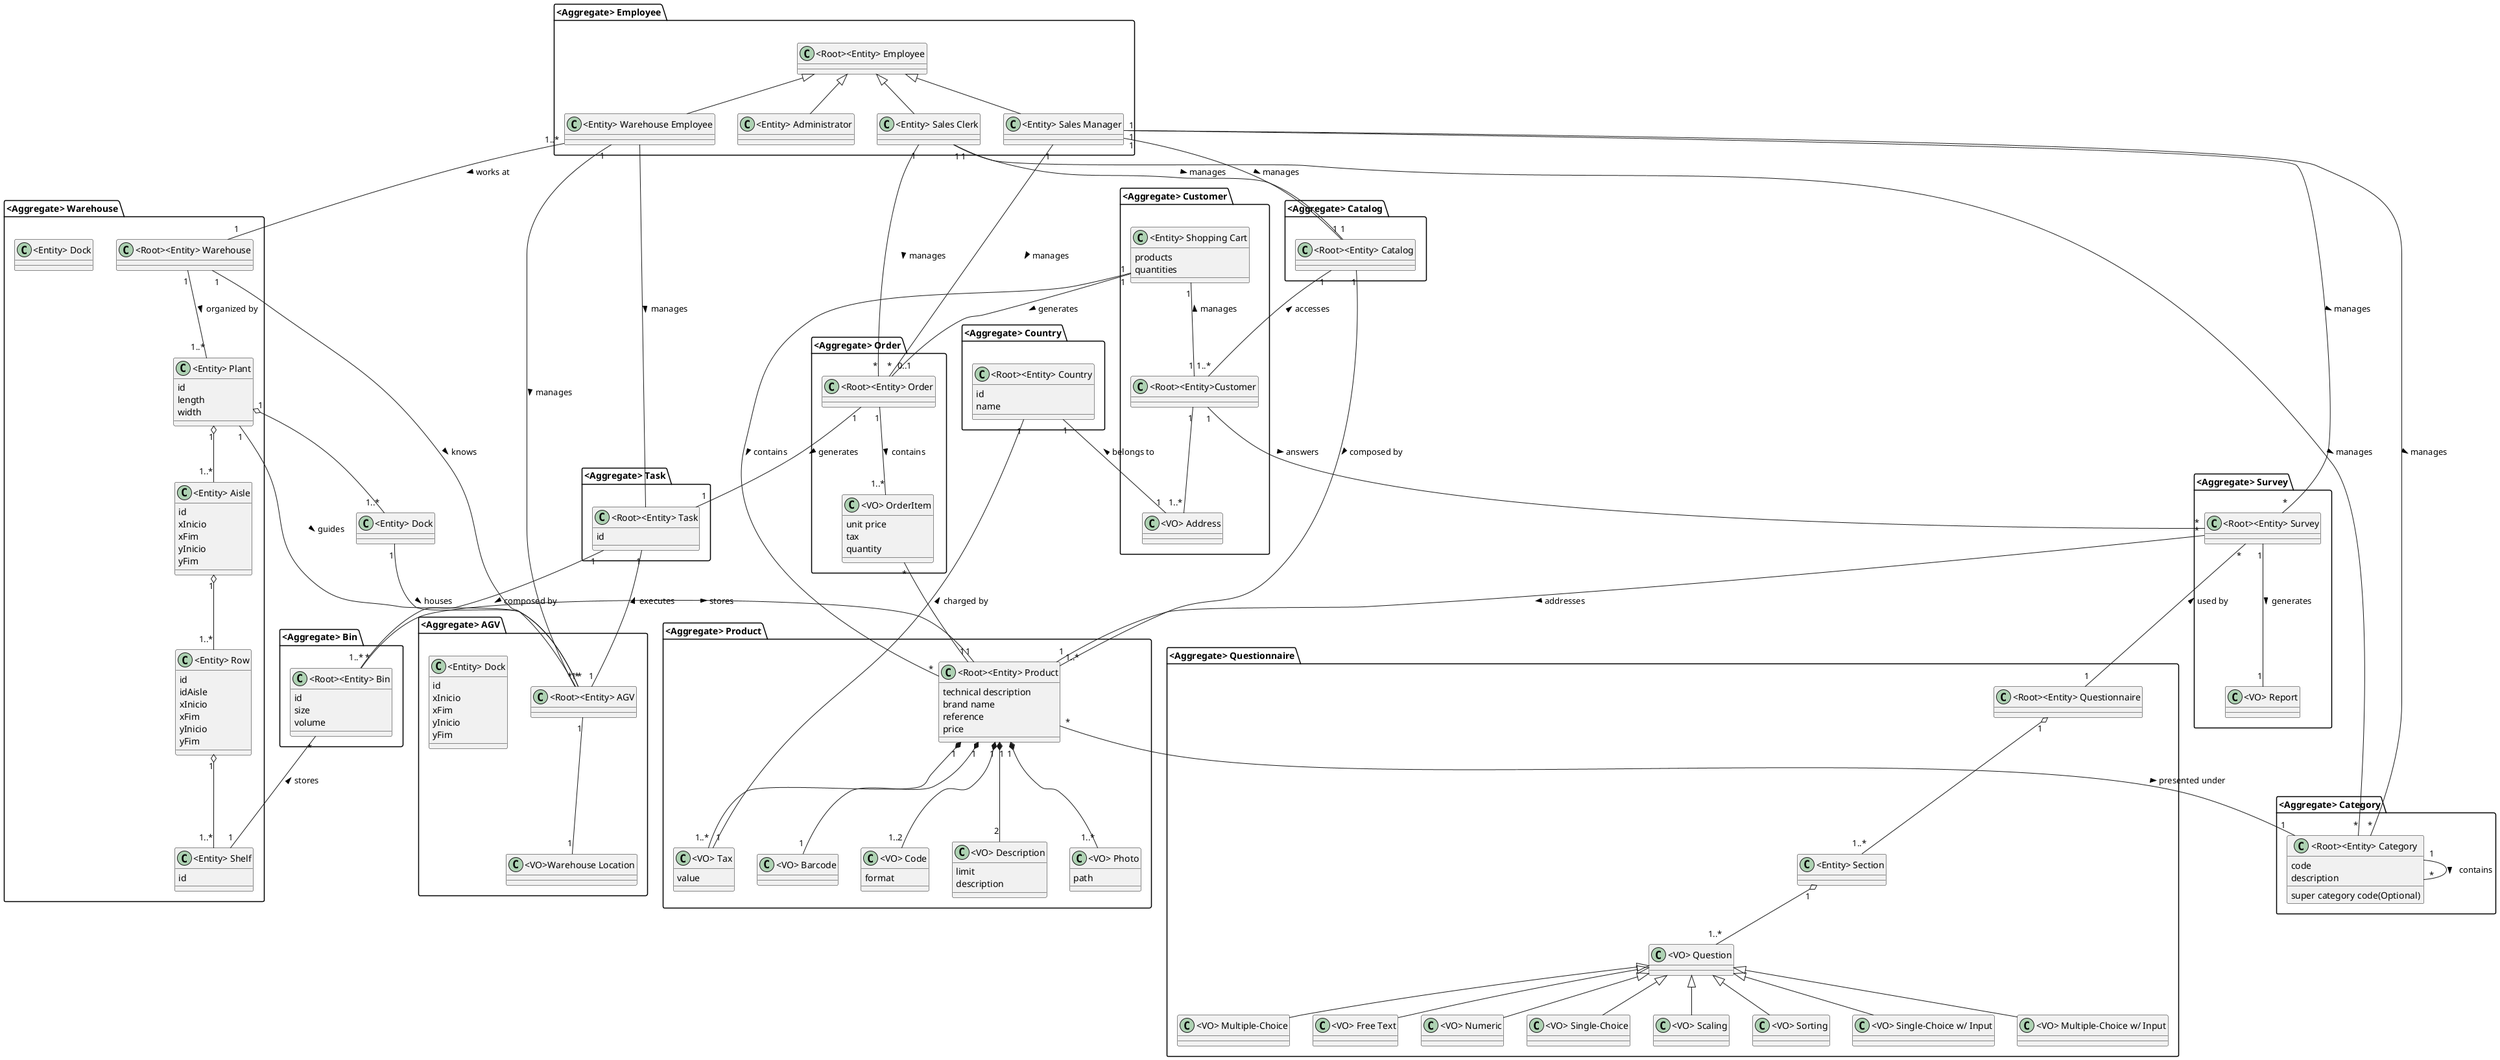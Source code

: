@startuml

'Roles

package "<Aggregate> Employee"{
    class "<Root><Entity> Employee"
    class "<Entity> Sales Manager"
    class "<Entity> Administrator"
    class "<Entity> Sales Clerk"
    class "<Entity> Warehouse Employee"
}

package "<Aggregate> Survey"{
    class "<Root><Entity> Survey"
    class "<VO> Report"
}

package "<Aggregate> Questionnaire"{
    class "<Root><Entity> Questionnaire"
    class "<Entity> Section"
    class "<VO> Question"
    class "<VO> Multiple-Choice"
    class "<VO> Free Text"
    class "<VO> Numeric"
    class "<VO> Single-Choice"
    class "<VO> Scaling"
    class "<VO> Sorting"
    class "<VO> Single-Choice w/ Input"
    class "<VO> Multiple-Choice w/ Input"
}
'SPOMS

package "<Aggregate> Customer"{
    class "<Entity> Shopping Cart"{
        products
        quantities
    }
    class "<Root><Entity>Customer"
    class "<VO> Address"
}

package "<Aggregate> Country"{

    class "<Root><Entity> Country"{
        id
        name
    }
}

package "<Aggregate> Product"{
    class "<Root><Entity> Product"{
        technical description
        brand name
        reference
        price
    }
    class "<VO> Tax"{
        value
    }
    class "<VO> Description"{
        limit
        description
    }
    class "<VO> Photo"{
        path
    }
    class "<VO> Barcode"
    class "<VO> Code"{
        format
    }
}

package "<Aggregate> Catalog"{
    class "<Root><Entity> Catalog"
}

package "<Aggregate> Category"{
    class "<Root><Entity> Category"{
        code
        description
        super category code(Optional)
    }
}

package "<Aggregate> Order"{
    class "<Root><Entity> Order"
    class "<VO> OrderItem"{
        'Porque os preços podem atualizar
        unit price
        tax
        quantity
    }
}

package "<Aggregate> Task"{
        class "<Root><Entity> Task"{
            id
        }
}

package "<Aggregate> Bin"{
    class "<Root><Entity> Bin"{
        id
        size
        volume
    }
}

package "<Aggregate> Warehouse"{
    class "<Root><Entity> Warehouse"

    class "<Entity> Aisle"{
        id
        xInicio
        xFim
        yInicio
        yFim
    }
    class "<Entity> Row"{
        id
        idAisle
        xInicio
        xFim
        yInicio
        yFim
    }

    class "<Entity> Shelf"{
        id
    }
    class "<Entity> Plant"{
        id
        length
        width
    }
    class "<Entity> Dock"
}

'AGVS
package "<Aggregate> AGV"{
    class "<Root><Entity> AGV"
    class "<VO>Warehouse Location"
    class "<Entity> Dock"
    {
        id
        xInicio
        xFim
        yInicio
        yFim
    }
}




'Relationships
    "<Root><Entity>Customer" "1" -- "1..*" "<VO> Address"
    "<Root><Entity> Country" "1" -- "1" "<VO> Address":< belongs to
    "<Root><Entity> Warehouse" "1" -- "*" "<Root><Entity> AGV": > knows
    "<Root><Entity> Product" "*" -- "1""<Root><Entity> Category":> presented under
    "<Root><Entity> Product" "1..*" -- "1" "<Root><Entity> Catalog": < composed by
    "<Entity> Shopping Cart" "1" -- "*" "<Root><Entity> Product":> contains
    "<Entity> Shopping Cart" "1" -- "0..1" "<Root><Entity> Order":> generates
    "<Entity> Shopping Cart" "1" -- "1" "<Root><Entity>Customer":< manages
    "<Root><Entity> Catalog" "1" -- "1..*" "<Root><Entity>Customer": < accesses
    "<Root><Entity> AGV" "1" -- "1" "<VO>Warehouse Location"
    "<Entity> Plant" "1" o-- "1..*" "<Entity> Aisle"
    "<Entity> Plant" "1" o-- "1..*" "<Entity> Dock"
    "<Entity> Dock" "1" -- "1" "<Root><Entity> AGV":> houses
    "<Entity> Row" "1" o-- "1..*" "<Entity> Shelf"
    "<Entity> Aisle" "1" o-- "1..*" "<Entity> Row"
    "<Root><Entity> Bin" "*" -- "1" "<Root><Entity> Product" :> stores
    "<Entity> Warehouse Employee" "1..*" -- "1" "<Root><Entity> Warehouse": > works at
    "<Root><Entity> Warehouse" "1" -- "1..*" "<Entity> Plant" : > organized by
    "<Root><Entity> AGV" "*" -- "1" "<Entity> Plant": < guides
    "<Entity> Shelf" "1" -- "*" "<Root><Entity> Bin": > stores
    "<Root><Entity> Order" "1" -- "1" "<Root><Entity> Task": > generates
    "<Root><Entity> Order" "1" -- "1..*" "<VO> OrderItem":> contains
    "<VO> OrderItem" "*" -- "1" "<Root><Entity> Product"
    "<Root><Entity> Task" "1" -- "1" "<Root><Entity> AGV": < executes
    "<Root><Entity> Task" "1" -- "1..*" "<Root><Entity> Bin": > composed by
    "<Root><Entity>Customer" "1" -- "*" "<Root><Entity> Survey":> answers
    "<Root><Entity> Survey" "*" -- "1" "<Root><Entity> Questionnaire": < used by
    "<Root><Entity> Questionnaire" "1" o-- "1..*" "<Entity> Section"
    "<Entity> Section" "1" o-- "1..*" "<VO> Question"
    "<VO> Question" <|-- "<VO> Free Text"
    "<VO> Question" <|-- "<VO> Multiple-Choice"
    "<VO> Question" <|-- "<VO> Sorting"
    "<VO> Question" <|-- "<VO> Scaling"
    "<VO> Question" <|-- "<VO> Single-Choice"
    "<VO> Question" <|-- "<VO> Numeric"
    "<VO> Question" <|-- "<VO> Single-Choice w/ Input"
    "<VO> Question" <|-- "<VO> Multiple-Choice w/ Input"
    "<Root><Entity> Survey" "*" -- "1" "<Root><Entity> Product":> addresses
    "<Entity> Warehouse Employee" -- "<Root><Entity> Task":> manages
    "<Root><Entity> Category" "1" -- "*" "<Root><Entity> Category":> contains
    "<Entity> Warehouse Employee" "1" -- "*" "<Root><Entity> AGV":> manages
    "<Entity> Sales Clerk" "1" -- "1" "<Root><Entity> Catalog":> manages
    "<Entity> Sales Clerk" "1" -- "*" "<Root><Entity> Category":> manages
    "<Entity> Sales Clerk" "1" -- "*" "<Root><Entity> Order": >  manages
    "<Entity> Sales Manager" "1" -- "1" "<Root><Entity> Catalog":> manages
    "<Entity> Sales Manager" "1" -- "*" "<Root><Entity> Category":> manages
    "<Entity> Sales Manager" "1" -- "*" "<Root><Entity> Order": >  manages
    "<Entity> Sales Manager" "1" -- "*" "<Root><Entity> Survey":> manages
    "<Root><Entity> Survey" "1" -- "1" "<VO> Report": > generates

    "<Root><Entity> Employee" <|-- "<Entity> Sales Clerk"
    "<Root><Entity> Employee" <|-- "<Entity> Warehouse Employee"
    "<Root><Entity> Employee" <|-- "<Entity> Administrator"
    "<Root><Entity> Employee" <|-- "<Entity> Sales Manager"
    "<Root><Entity> Product" "1" *-- "1..*" "<VO> Photo"
    "<Root><Entity> Product" "1" *-- "1" "<VO> Barcode"
    "<Root><Entity> Product" "1" *-- "1..2" "<VO> Code"
    "<Root><Entity> Product" "1" *-- "2" "<VO> Description"
    "<Root><Entity> Product" "1" *-- "1..*" "<VO> Tax"
    "<VO> Tax" "1" -- "1" "<Root><Entity> Country":> charged by

@enduml